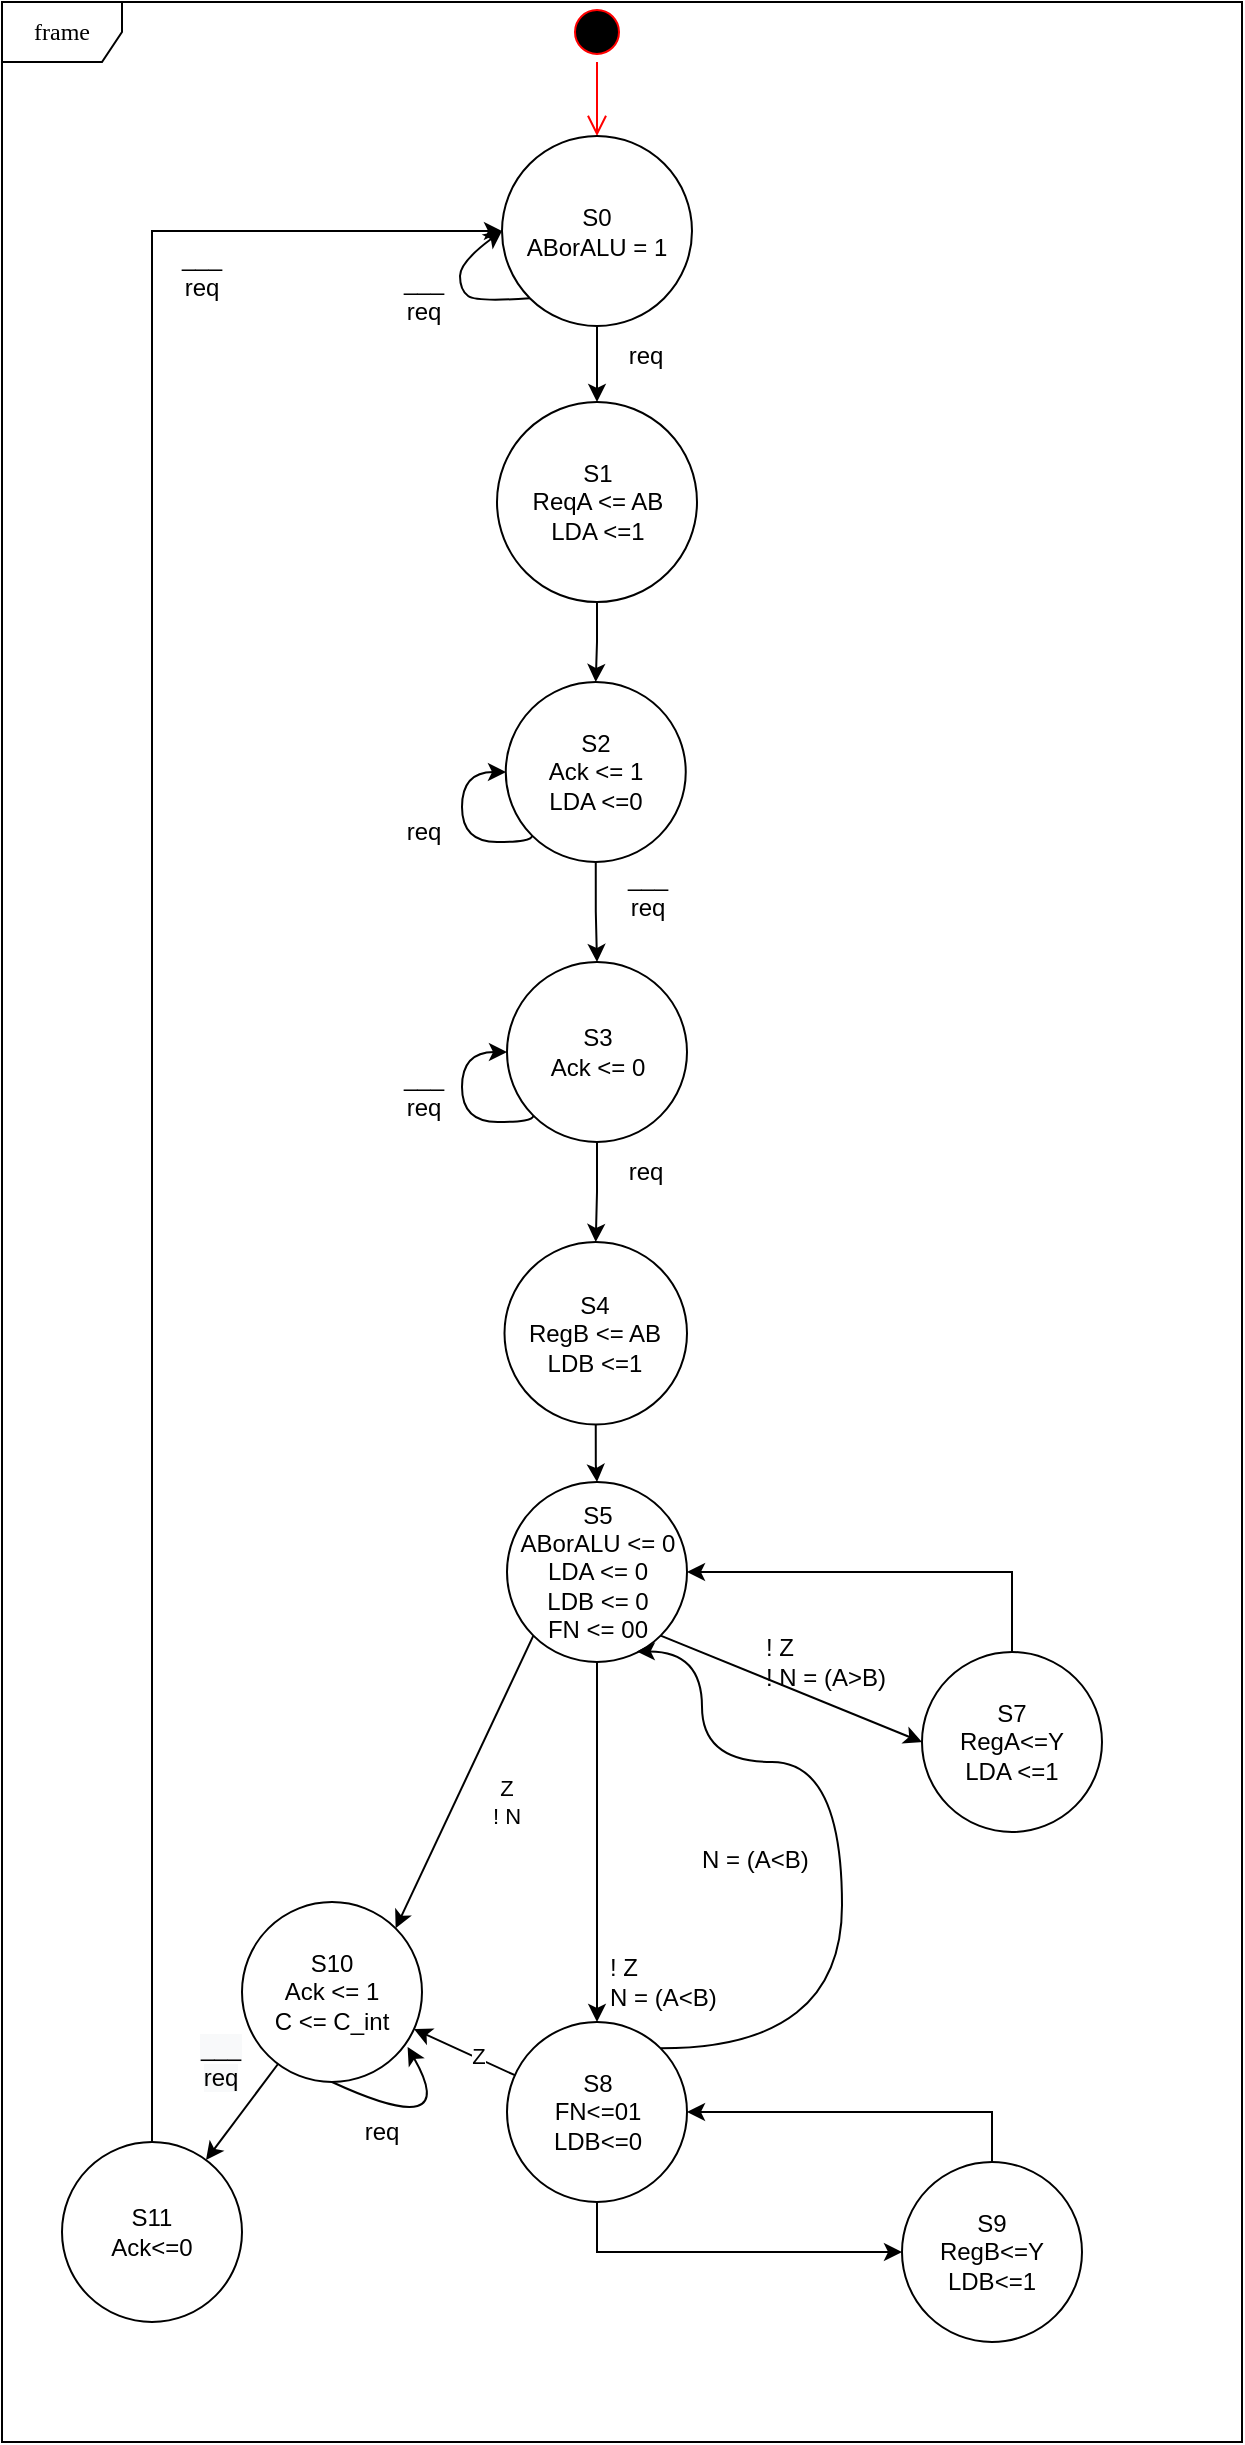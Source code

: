 <mxfile version="15.2.7" type="device" pages="2"><diagram name="Page-1" id="58cdce13-f638-feb5-8d6f-7d28b1aa9fa0"><mxGraphModel dx="484" dy="526" grid="1" gridSize="10" guides="1" tooltips="1" connect="1" arrows="1" fold="1" page="1" pageScale="1" pageWidth="1100" pageHeight="850" background="none" math="0" shadow="0"><root><mxCell id="0"/><mxCell id="1" parent="0"/><mxCell id="_lHCSpJh7Xm3vFkaSWQZ-1" value="frame" style="shape=umlFrame;whiteSpace=wrap;html=1;rounded=1;shadow=0;comic=0;labelBackgroundColor=none;strokeWidth=1;fontFamily=Verdana;fontSize=12;align=center;" vertex="1" parent="1"><mxGeometry x="140" y="10" width="620" height="1220" as="geometry"/></mxCell><mxCell id="_lHCSpJh7Xm3vFkaSWQZ-3" value="" style="ellipse;html=1;shape=startState;fillColor=#000000;strokeColor=#ff0000;" vertex="1" parent="1"><mxGeometry x="422.5" y="10" width="30" height="30" as="geometry"/></mxCell><mxCell id="_lHCSpJh7Xm3vFkaSWQZ-4" value="" style="edgeStyle=orthogonalEdgeStyle;html=1;verticalAlign=bottom;endArrow=open;endSize=8;strokeColor=#ff0000;" edge="1" parent="1" source="_lHCSpJh7Xm3vFkaSWQZ-3" target="_lHCSpJh7Xm3vFkaSWQZ-6"><mxGeometry relative="1" as="geometry"><mxPoint x="405" y="140" as="targetPoint"/></mxGeometry></mxCell><mxCell id="_lHCSpJh7Xm3vFkaSWQZ-5" value="" style="edgeStyle=orthogonalEdgeStyle;rounded=0;orthogonalLoop=1;jettySize=auto;html=1;" edge="1" parent="1" source="_lHCSpJh7Xm3vFkaSWQZ-6" target="_lHCSpJh7Xm3vFkaSWQZ-7"><mxGeometry relative="1" as="geometry"/></mxCell><mxCell id="_lHCSpJh7Xm3vFkaSWQZ-6" value="&lt;div&gt;S0&lt;/div&gt;&lt;div&gt;ABorALU = 1&lt;/div&gt;" style="ellipse;whiteSpace=wrap;html=1;aspect=fixed;" vertex="1" parent="1"><mxGeometry x="390" y="77" width="95" height="95" as="geometry"/></mxCell><mxCell id="_lHCSpJh7Xm3vFkaSWQZ-7" value="&lt;div&gt;S1&lt;/div&gt;&lt;div&gt;ReqA &amp;lt;= AB&lt;br&gt;LDA &amp;lt;=1&lt;/div&gt;" style="ellipse;whiteSpace=wrap;html=1;aspect=fixed;" vertex="1" parent="1"><mxGeometry x="387.5" y="210" width="100" height="100" as="geometry"/></mxCell><mxCell id="_lHCSpJh7Xm3vFkaSWQZ-8" value="___&lt;br&gt;req" style="text;html=1;strokeColor=none;fillColor=none;align=center;verticalAlign=middle;whiteSpace=wrap;rounded=0;" vertex="1" parent="1"><mxGeometry x="442.5" y="440" width="40" height="30" as="geometry"/></mxCell><mxCell id="_lHCSpJh7Xm3vFkaSWQZ-10" value="" style="edgeStyle=orthogonalEdgeStyle;rounded=0;orthogonalLoop=1;jettySize=auto;html=1;exitX=0.5;exitY=1;exitDx=0;exitDy=0;" edge="1" parent="1" source="_lHCSpJh7Xm3vFkaSWQZ-7" target="_lHCSpJh7Xm3vFkaSWQZ-11"><mxGeometry relative="1" as="geometry"><mxPoint x="405" y="340" as="sourcePoint"/></mxGeometry></mxCell><mxCell id="_lHCSpJh7Xm3vFkaSWQZ-11" value="&lt;div&gt;S2&lt;/div&gt;&lt;div&gt;Ack &amp;lt;= 1&lt;br&gt;LDA &amp;lt;=0&lt;/div&gt;" style="ellipse;whiteSpace=wrap;html=1;aspect=fixed;" vertex="1" parent="1"><mxGeometry x="391.88" y="350" width="90" height="90" as="geometry"/></mxCell><mxCell id="_lHCSpJh7Xm3vFkaSWQZ-13" value="req" style="text;html=1;strokeColor=none;fillColor=none;align=center;verticalAlign=middle;whiteSpace=wrap;rounded=0;" vertex="1" parent="1"><mxGeometry x="331.29" y="410" width="40" height="30" as="geometry"/></mxCell><mxCell id="_lHCSpJh7Xm3vFkaSWQZ-14" value="" style="edgeStyle=orthogonalEdgeStyle;rounded=0;orthogonalLoop=1;jettySize=auto;html=1;exitX=0.5;exitY=1;exitDx=0;exitDy=0;" edge="1" parent="1" source="_lHCSpJh7Xm3vFkaSWQZ-11" target="_lHCSpJh7Xm3vFkaSWQZ-15"><mxGeometry relative="1" as="geometry"><mxPoint x="496.25" y="425" as="sourcePoint"/></mxGeometry></mxCell><mxCell id="_lHCSpJh7Xm3vFkaSWQZ-15" value="&lt;div&gt;S3&lt;/div&gt;&lt;div&gt;Ack &amp;lt;= 0&lt;/div&gt;" style="ellipse;whiteSpace=wrap;html=1;aspect=fixed;" vertex="1" parent="1"><mxGeometry x="392.5" y="490" width="90" height="90" as="geometry"/></mxCell><mxCell id="_lHCSpJh7Xm3vFkaSWQZ-17" value="___&lt;br&gt;req" style="text;html=1;strokeColor=none;fillColor=none;align=center;verticalAlign=middle;whiteSpace=wrap;rounded=0;" vertex="1" parent="1"><mxGeometry x="220.0" y="130" width="40" height="30" as="geometry"/></mxCell><mxCell id="_lHCSpJh7Xm3vFkaSWQZ-18" value="req" style="text;html=1;strokeColor=none;fillColor=none;align=center;verticalAlign=middle;whiteSpace=wrap;rounded=0;" vertex="1" parent="1"><mxGeometry x="441.88" y="580" width="40" height="30" as="geometry"/></mxCell><mxCell id="_lHCSpJh7Xm3vFkaSWQZ-19" value="___&lt;br&gt;req" style="text;html=1;strokeColor=none;fillColor=none;align=center;verticalAlign=middle;whiteSpace=wrap;rounded=0;" vertex="1" parent="1"><mxGeometry x="331.29" y="540" width="40" height="30" as="geometry"/></mxCell><mxCell id="_lHCSpJh7Xm3vFkaSWQZ-20" value="req" style="text;html=1;strokeColor=none;fillColor=none;align=center;verticalAlign=middle;whiteSpace=wrap;rounded=0;" vertex="1" parent="1"><mxGeometry x="310.0" y="1060" width="40" height="30" as="geometry"/></mxCell><mxCell id="_lHCSpJh7Xm3vFkaSWQZ-21" value="" style="edgeStyle=orthogonalEdgeStyle;rounded=0;orthogonalLoop=1;jettySize=auto;html=1;exitX=0.5;exitY=1;exitDx=0;exitDy=0;" edge="1" parent="1" source="_lHCSpJh7Xm3vFkaSWQZ-15" target="_lHCSpJh7Xm3vFkaSWQZ-22"><mxGeometry relative="1" as="geometry"><mxPoint x="446.25" y="965" as="sourcePoint"/></mxGeometry></mxCell><mxCell id="_lHCSpJh7Xm3vFkaSWQZ-22" value="&lt;div&gt;S4&lt;/div&gt;&lt;div&gt;RegB &amp;lt;= AB&lt;br&gt;LDB &amp;lt;=1&lt;/div&gt;" style="ellipse;whiteSpace=wrap;html=1;aspect=fixed;" vertex="1" parent="1"><mxGeometry x="391.25" y="630" width="91.25" height="91.25" as="geometry"/></mxCell><mxCell id="_lHCSpJh7Xm3vFkaSWQZ-24" value="" style="edgeStyle=orthogonalEdgeStyle;rounded=0;orthogonalLoop=1;jettySize=auto;html=1;exitX=0.5;exitY=1;exitDx=0;exitDy=0;" edge="1" parent="1" source="_lHCSpJh7Xm3vFkaSWQZ-22" target="_lHCSpJh7Xm3vFkaSWQZ-26"><mxGeometry relative="1" as="geometry"><mxPoint x="446.25" y="1085" as="sourcePoint"/></mxGeometry></mxCell><mxCell id="_lHCSpJh7Xm3vFkaSWQZ-26" value="&lt;div&gt;S5&lt;/div&gt;&lt;div&gt;ABorALU &amp;lt;= 0&lt;br&gt;&lt;/div&gt;&lt;div&gt;LDA &amp;lt;= 0&lt;br&gt;&lt;/div&gt;&lt;div&gt;LDB &amp;lt;= 0&lt;/div&gt;&lt;div&gt;FN &amp;lt;= 00&lt;br&gt;&lt;/div&gt;" style="ellipse;whiteSpace=wrap;html=1;aspect=fixed;" vertex="1" parent="1"><mxGeometry x="392.5" y="750" width="90" height="90" as="geometry"/></mxCell><mxCell id="_lHCSpJh7Xm3vFkaSWQZ-28" value="" style="edgeStyle=orthogonalEdgeStyle;curved=1;rounded=0;orthogonalLoop=1;jettySize=auto;html=1;exitX=0.5;exitY=1;exitDx=0;exitDy=0;" edge="1" parent="1" source="_lHCSpJh7Xm3vFkaSWQZ-26" target="_lHCSpJh7Xm3vFkaSWQZ-44"><mxGeometry relative="1" as="geometry"><mxPoint x="436.88" y="970" as="sourcePoint"/></mxGeometry></mxCell><mxCell id="_lHCSpJh7Xm3vFkaSWQZ-29" style="rounded=0;orthogonalLoop=1;jettySize=auto;html=1;exitX=0;exitY=1;exitDx=0;exitDy=0;entryX=1;entryY=0;entryDx=0;entryDy=0;" edge="1" parent="1" source="_lHCSpJh7Xm3vFkaSWQZ-26" target="_lHCSpJh7Xm3vFkaSWQZ-52"><mxGeometry relative="1" as="geometry"><mxPoint x="405.06" y="956.82" as="sourcePoint"/></mxGeometry></mxCell><mxCell id="_lHCSpJh7Xm3vFkaSWQZ-30" value="&lt;div&gt;Z&lt;/div&gt;&lt;div&gt;! N&lt;/div&gt;" style="edgeLabel;html=1;align=center;verticalAlign=middle;resizable=0;points=[];" vertex="1" connectable="0" parent="_lHCSpJh7Xm3vFkaSWQZ-29"><mxGeometry x="-0.077" relative="1" as="geometry"><mxPoint x="18" y="16" as="offset"/></mxGeometry></mxCell><mxCell id="_lHCSpJh7Xm3vFkaSWQZ-34" value="" style="endArrow=classic;html=1;entryX=0;entryY=0.5;entryDx=0;entryDy=0;exitX=0;exitY=1;exitDx=0;exitDy=0;curved=1;" edge="1" parent="1" source="_lHCSpJh7Xm3vFkaSWQZ-6" target="_lHCSpJh7Xm3vFkaSWQZ-6"><mxGeometry width="50" height="50" relative="1" as="geometry"><mxPoint x="389.998" y="154.142" as="sourcePoint"/><mxPoint x="384.14" y="140" as="targetPoint"/><Array as="points"><mxPoint x="377.14" y="160"/><mxPoint x="369" y="154"/><mxPoint x="369" y="140"/></Array></mxGeometry></mxCell><mxCell id="F0k72ENJoizKzQStDgTx-1" style="edgeStyle=orthogonalEdgeStyle;rounded=0;orthogonalLoop=1;jettySize=auto;html=1;exitX=0.5;exitY=0;exitDx=0;exitDy=0;entryX=1;entryY=0.5;entryDx=0;entryDy=0;" edge="1" parent="1" source="_lHCSpJh7Xm3vFkaSWQZ-38" target="_lHCSpJh7Xm3vFkaSWQZ-26"><mxGeometry relative="1" as="geometry"/></mxCell><mxCell id="_lHCSpJh7Xm3vFkaSWQZ-38" value="&lt;div&gt;S7&lt;/div&gt;RegA&amp;lt;=Y&lt;br&gt;LDA &amp;lt;=1" style="ellipse;whiteSpace=wrap;html=1;aspect=fixed;" vertex="1" parent="1"><mxGeometry x="600" y="835" width="90" height="90" as="geometry"/></mxCell><mxCell id="_lHCSpJh7Xm3vFkaSWQZ-39" value="" style="orthogonalLoop=1;jettySize=auto;html=1;exitX=1;exitY=1;exitDx=0;exitDy=0;entryX=0;entryY=0.5;entryDx=0;entryDy=0;rounded=0;" edge="1" parent="1" source="_lHCSpJh7Xm3vFkaSWQZ-26" target="_lHCSpJh7Xm3vFkaSWQZ-38"><mxGeometry relative="1" as="geometry"><mxPoint x="481.88" y="925" as="sourcePoint"/><mxPoint x="441.25" y="1035" as="targetPoint"/></mxGeometry></mxCell><mxCell id="_lHCSpJh7Xm3vFkaSWQZ-41" value="" style="edgeStyle=orthogonalEdgeStyle;rounded=0;orthogonalLoop=1;jettySize=auto;html=1;exitX=1;exitY=0.5;exitDx=0;exitDy=0;endArrow=none;endFill=0;startArrow=classic;startFill=1;" edge="1" parent="1" source="_lHCSpJh7Xm3vFkaSWQZ-44" target="_lHCSpJh7Xm3vFkaSWQZ-47"><mxGeometry relative="1" as="geometry"><Array as="points"><mxPoint x="635" y="1065"/></Array></mxGeometry></mxCell><mxCell id="_lHCSpJh7Xm3vFkaSWQZ-42" value="" style="edgeStyle=none;rounded=0;orthogonalLoop=1;jettySize=auto;html=1;" edge="1" parent="1" source="_lHCSpJh7Xm3vFkaSWQZ-44" target="_lHCSpJh7Xm3vFkaSWQZ-52"><mxGeometry relative="1" as="geometry"/></mxCell><mxCell id="_lHCSpJh7Xm3vFkaSWQZ-43" value="Z" style="edgeLabel;html=1;align=center;verticalAlign=middle;resizable=0;points=[];" vertex="1" connectable="0" parent="_lHCSpJh7Xm3vFkaSWQZ-42"><mxGeometry x="-0.227" y="-1" relative="1" as="geometry"><mxPoint as="offset"/></mxGeometry></mxCell><mxCell id="_lHCSpJh7Xm3vFkaSWQZ-72" style="edgeStyle=orthogonalEdgeStyle;curved=1;rounded=0;orthogonalLoop=1;jettySize=auto;html=1;exitX=1;exitY=0;exitDx=0;exitDy=0;entryX=0.721;entryY=0.941;entryDx=0;entryDy=0;entryPerimeter=0;" edge="1" parent="1" source="_lHCSpJh7Xm3vFkaSWQZ-44" target="_lHCSpJh7Xm3vFkaSWQZ-26"><mxGeometry relative="1" as="geometry"><mxPoint x="468.7" y="956.82" as="targetPoint"/><Array as="points"><mxPoint x="560" y="1033"/><mxPoint x="560" y="890"/><mxPoint x="490" y="890"/><mxPoint x="490" y="835"/></Array></mxGeometry></mxCell><mxCell id="_lHCSpJh7Xm3vFkaSWQZ-44" value="&lt;div&gt;S8&lt;/div&gt;&lt;div&gt;FN&amp;lt;=01&lt;br&gt;LDB&amp;lt;=0&lt;/div&gt;" style="ellipse;whiteSpace=wrap;html=1;aspect=fixed;" vertex="1" parent="1"><mxGeometry x="392.5" y="1020" width="90" height="90" as="geometry"/></mxCell><mxCell id="_lHCSpJh7Xm3vFkaSWQZ-46" style="edgeStyle=orthogonalEdgeStyle;rounded=0;orthogonalLoop=1;jettySize=auto;html=1;exitX=0;exitY=0.5;exitDx=0;exitDy=0;entryX=0.5;entryY=1;entryDx=0;entryDy=0;startArrow=classic;startFill=1;endArrow=none;endFill=0;" edge="1" parent="1" source="_lHCSpJh7Xm3vFkaSWQZ-47" target="_lHCSpJh7Xm3vFkaSWQZ-44"><mxGeometry relative="1" as="geometry"/></mxCell><mxCell id="_lHCSpJh7Xm3vFkaSWQZ-47" value="&lt;div&gt;S9&lt;/div&gt;&lt;div&gt;RegB&amp;lt;=Y&lt;br&gt;LDB&amp;lt;=1&lt;/div&gt;" style="ellipse;whiteSpace=wrap;html=1;aspect=fixed;" vertex="1" parent="1"><mxGeometry x="590" y="1090" width="90" height="90" as="geometry"/></mxCell><mxCell id="_lHCSpJh7Xm3vFkaSWQZ-49" value="! Z&lt;br&gt;&lt;div&gt;N = (A&amp;lt;B)&lt;/div&gt;" style="text;html=1;strokeColor=none;fillColor=none;align=left;verticalAlign=middle;whiteSpace=wrap;rounded=0;" vertex="1" parent="1"><mxGeometry x="441.88" y="980" width="58.12" height="40" as="geometry"/></mxCell><mxCell id="_lHCSpJh7Xm3vFkaSWQZ-50" value="" style="edgeStyle=none;rounded=0;orthogonalLoop=1;jettySize=auto;html=1;" edge="1" parent="1" source="_lHCSpJh7Xm3vFkaSWQZ-52" target="_lHCSpJh7Xm3vFkaSWQZ-54"><mxGeometry relative="1" as="geometry"/></mxCell><mxCell id="_lHCSpJh7Xm3vFkaSWQZ-51" value="&lt;span style=&quot;font-size: 12px ; background-color: rgb(248 , 249 , 250)&quot;&gt;___&lt;/span&gt;&lt;br style=&quot;font-size: 12px ; background-color: rgb(248 , 249 , 250)&quot;&gt;&lt;span style=&quot;font-size: 12px ; background-color: rgb(248 , 249 , 250)&quot;&gt;req&lt;/span&gt;" style="edgeLabel;html=1;align=center;verticalAlign=middle;resizable=0;points=[];" vertex="1" connectable="0" parent="_lHCSpJh7Xm3vFkaSWQZ-50"><mxGeometry x="-0.166" y="-1" relative="1" as="geometry"><mxPoint x="-13" y="-21" as="offset"/></mxGeometry></mxCell><mxCell id="_lHCSpJh7Xm3vFkaSWQZ-52" value="&lt;div&gt;S10&lt;/div&gt;&lt;div&gt;Ack &amp;lt;= 1&lt;/div&gt;&lt;div&gt;C &amp;lt;= C_int&lt;br&gt;&lt;/div&gt;" style="ellipse;whiteSpace=wrap;html=1;aspect=fixed;" vertex="1" parent="1"><mxGeometry x="260" y="960" width="90" height="90" as="geometry"/></mxCell><mxCell id="_lHCSpJh7Xm3vFkaSWQZ-65" style="edgeStyle=orthogonalEdgeStyle;rounded=0;orthogonalLoop=1;jettySize=auto;html=1;exitX=0.5;exitY=0;exitDx=0;exitDy=0;entryX=0;entryY=0.5;entryDx=0;entryDy=0;" edge="1" parent="1" source="_lHCSpJh7Xm3vFkaSWQZ-54" target="_lHCSpJh7Xm3vFkaSWQZ-6"><mxGeometry relative="1" as="geometry"/></mxCell><mxCell id="_lHCSpJh7Xm3vFkaSWQZ-54" value="&lt;div&gt;S11&lt;/div&gt;&lt;div&gt;Ack&amp;lt;=0&lt;/div&gt;" style="ellipse;whiteSpace=wrap;html=1;aspect=fixed;" vertex="1" parent="1"><mxGeometry x="170" y="1080" width="90" height="90" as="geometry"/></mxCell><mxCell id="_lHCSpJh7Xm3vFkaSWQZ-56" value="" style="endArrow=classic;html=1;entryX=0.92;entryY=0.805;entryDx=0;entryDy=0;exitX=0.5;exitY=1;exitDx=0;exitDy=0;curved=1;entryPerimeter=0;" edge="1" parent="1" source="_lHCSpJh7Xm3vFkaSWQZ-52" target="_lHCSpJh7Xm3vFkaSWQZ-52"><mxGeometry width="50" height="50" relative="1" as="geometry"><mxPoint x="351.288" y="1144.142" as="sourcePoint"/><mxPoint x="345.43" y="1130" as="targetPoint"/><Array as="points"><mxPoint x="370" y="1080"/></Array></mxGeometry></mxCell><mxCell id="_lHCSpJh7Xm3vFkaSWQZ-57" value="___&lt;br&gt;req" style="text;html=1;strokeColor=none;fillColor=none;align=center;verticalAlign=middle;whiteSpace=wrap;rounded=0;" vertex="1" parent="1"><mxGeometry x="331.29" y="142" width="40" height="30" as="geometry"/></mxCell><mxCell id="_lHCSpJh7Xm3vFkaSWQZ-63" style="rounded=0;orthogonalLoop=1;jettySize=auto;html=1;exitX=0;exitY=1;exitDx=0;exitDy=0;edgeStyle=orthogonalEdgeStyle;curved=1;" edge="1" parent="1" source="_lHCSpJh7Xm3vFkaSWQZ-11"><mxGeometry relative="1" as="geometry"><mxPoint x="392" y="395" as="targetPoint"/><Array as="points"><mxPoint x="405" y="430"/><mxPoint x="370" y="430"/><mxPoint x="370" y="395"/></Array></mxGeometry></mxCell><mxCell id="_lHCSpJh7Xm3vFkaSWQZ-68" style="edgeStyle=orthogonalEdgeStyle;curved=1;rounded=0;orthogonalLoop=1;jettySize=auto;html=1;exitX=0;exitY=1;exitDx=0;exitDy=0;entryX=0;entryY=0.5;entryDx=0;entryDy=0;" edge="1" parent="1" source="_lHCSpJh7Xm3vFkaSWQZ-15" target="_lHCSpJh7Xm3vFkaSWQZ-15"><mxGeometry relative="1" as="geometry"><Array as="points"><mxPoint x="406" y="570"/><mxPoint x="370" y="570"/><mxPoint x="370" y="535"/></Array></mxGeometry></mxCell><mxCell id="_lHCSpJh7Xm3vFkaSWQZ-69" value="req" style="text;html=1;strokeColor=none;fillColor=none;align=center;verticalAlign=middle;whiteSpace=wrap;rounded=0;" vertex="1" parent="1"><mxGeometry x="441.88" y="172" width="40" height="30" as="geometry"/></mxCell><mxCell id="_lHCSpJh7Xm3vFkaSWQZ-70" value="&lt;div&gt;! Z&lt;/div&gt;&lt;div&gt;! N = (A&amp;gt;B)&lt;/div&gt;" style="text;html=1;strokeColor=none;fillColor=none;align=left;verticalAlign=middle;whiteSpace=wrap;rounded=0;" vertex="1" parent="1"><mxGeometry x="520" y="820" width="80" height="40" as="geometry"/></mxCell><mxCell id="_lHCSpJh7Xm3vFkaSWQZ-73" value="&lt;div&gt;N = (A&amp;lt;B)&lt;/div&gt;" style="text;whiteSpace=wrap;html=1;" vertex="1" parent="1"><mxGeometry x="487.5" y="925" width="80" height="30" as="geometry"/></mxCell></root></mxGraphModel></diagram><diagram id="tk91GeIw_dK2L8NDKTT1" name="Page-2"><mxGraphModel dx="3122" dy="762" grid="1" gridSize="10" guides="1" tooltips="1" connect="1" arrows="1" fold="1" page="1" pageScale="1" pageWidth="850" pageHeight="1100" math="0" shadow="0"><root><mxCell id="zLxnBHCTrOhFXVb5gZAd-0"/><mxCell id="zLxnBHCTrOhFXVb5gZAd-1" parent="zLxnBHCTrOhFXVb5gZAd-0"/><mxCell id="zLxnBHCTrOhFXVb5gZAd-2" value="Container" style="swimlane;whiteSpace=wrap;html=1;rounded=1;shadow=0;comic=0;labelBackgroundColor=none;strokeWidth=1;fontFamily=Verdana;fontSize=12;align=center;" vertex="1" parent="zLxnBHCTrOhFXVb5gZAd-1"><mxGeometry x="-1050" y="890" width="930" height="200" as="geometry"/></mxCell><mxCell id="zLxnBHCTrOhFXVb5gZAd-3" value="frame" style="shape=umlFrame;whiteSpace=wrap;html=1;rounded=1;shadow=0;comic=0;labelBackgroundColor=none;strokeWidth=1;fontFamily=Verdana;fontSize=12;align=center;" vertex="1" parent="zLxnBHCTrOhFXVb5gZAd-1"><mxGeometry x="-820" y="40" width="540" height="740" as="geometry"/></mxCell><mxCell id="zLxnBHCTrOhFXVb5gZAd-4" value="AB = ALU = 1" style="text;html=1;strokeColor=none;fillColor=none;align=left;verticalAlign=middle;whiteSpace=wrap;rounded=0;" vertex="1" parent="zLxnBHCTrOhFXVb5gZAd-1"><mxGeometry x="-539.96" y="130" width="90" height="20" as="geometry"/></mxCell><mxCell id="zLxnBHCTrOhFXVb5gZAd-5" value="" style="ellipse;html=1;shape=startState;fillColor=#000000;strokeColor=#ff0000;" vertex="1" parent="zLxnBHCTrOhFXVb5gZAd-1"><mxGeometry x="-575" y="50" width="30" height="30" as="geometry"/></mxCell><mxCell id="zLxnBHCTrOhFXVb5gZAd-6" value="" style="edgeStyle=orthogonalEdgeStyle;html=1;verticalAlign=bottom;endArrow=open;endSize=8;strokeColor=#ff0000;" edge="1" parent="zLxnBHCTrOhFXVb5gZAd-1" source="zLxnBHCTrOhFXVb5gZAd-5" target="zLxnBHCTrOhFXVb5gZAd-8"><mxGeometry relative="1" as="geometry"><mxPoint x="-565" y="140" as="targetPoint"/></mxGeometry></mxCell><mxCell id="zLxnBHCTrOhFXVb5gZAd-7" value="" style="edgeStyle=orthogonalEdgeStyle;rounded=0;orthogonalLoop=1;jettySize=auto;html=1;" edge="1" parent="zLxnBHCTrOhFXVb5gZAd-1" source="zLxnBHCTrOhFXVb5gZAd-8" target="zLxnBHCTrOhFXVb5gZAd-9"><mxGeometry relative="1" as="geometry"/></mxCell><mxCell id="zLxnBHCTrOhFXVb5gZAd-8" value="S0" style="ellipse;whiteSpace=wrap;html=1;aspect=fixed;" vertex="1" parent="zLxnBHCTrOhFXVb5gZAd-1"><mxGeometry x="-580" y="120" width="40" height="40" as="geometry"/></mxCell><mxCell id="zLxnBHCTrOhFXVb5gZAd-9" value="S1" style="ellipse;whiteSpace=wrap;html=1;aspect=fixed;" vertex="1" parent="zLxnBHCTrOhFXVb5gZAd-1"><mxGeometry x="-580" y="190" width="40" height="40" as="geometry"/></mxCell><mxCell id="zLxnBHCTrOhFXVb5gZAd-10" value="___&lt;br&gt;req" style="text;html=1;strokeColor=none;fillColor=none;align=center;verticalAlign=middle;whiteSpace=wrap;rounded=0;" vertex="1" parent="zLxnBHCTrOhFXVb5gZAd-1"><mxGeometry x="-560" y="290" width="40" height="30" as="geometry"/></mxCell><mxCell id="zLxnBHCTrOhFXVb5gZAd-11" value="ReqA &amp;lt; AB&lt;br&gt;LDA &amp;lt;=1" style="text;html=1;strokeColor=none;fillColor=none;align=left;verticalAlign=middle;whiteSpace=wrap;rounded=0;" vertex="1" parent="zLxnBHCTrOhFXVb5gZAd-1"><mxGeometry x="-539.96" y="190" width="90" height="40" as="geometry"/></mxCell><mxCell id="zLxnBHCTrOhFXVb5gZAd-12" value="" style="edgeStyle=orthogonalEdgeStyle;rounded=0;orthogonalLoop=1;jettySize=auto;html=1;exitX=0.5;exitY=1;exitDx=0;exitDy=0;" edge="1" parent="zLxnBHCTrOhFXVb5gZAd-1" source="zLxnBHCTrOhFXVb5gZAd-9" target="zLxnBHCTrOhFXVb5gZAd-13"><mxGeometry relative="1" as="geometry"><mxPoint x="-565" y="340" as="sourcePoint"/></mxGeometry></mxCell><mxCell id="zLxnBHCTrOhFXVb5gZAd-13" value="S2" style="ellipse;whiteSpace=wrap;html=1;aspect=fixed;" vertex="1" parent="zLxnBHCTrOhFXVb5gZAd-1"><mxGeometry x="-580" y="260" width="40" height="40" as="geometry"/></mxCell><mxCell id="zLxnBHCTrOhFXVb5gZAd-14" value="Ack &amp;lt; 1&lt;br&gt;LDA &amp;lt;=0" style="text;html=1;strokeColor=none;fillColor=none;align=left;verticalAlign=middle;whiteSpace=wrap;rounded=0;" vertex="1" parent="zLxnBHCTrOhFXVb5gZAd-1"><mxGeometry x="-539.96" y="260" width="90" height="40" as="geometry"/></mxCell><mxCell id="zLxnBHCTrOhFXVb5gZAd-15" value="req" style="text;html=1;strokeColor=none;fillColor=none;align=center;verticalAlign=middle;whiteSpace=wrap;rounded=0;" vertex="1" parent="zLxnBHCTrOhFXVb5gZAd-1"><mxGeometry x="-639.96" y="270" width="40" height="30" as="geometry"/></mxCell><mxCell id="zLxnBHCTrOhFXVb5gZAd-16" value="" style="edgeStyle=orthogonalEdgeStyle;rounded=0;orthogonalLoop=1;jettySize=auto;html=1;exitX=0.5;exitY=1;exitDx=0;exitDy=0;" edge="1" parent="zLxnBHCTrOhFXVb5gZAd-1" source="zLxnBHCTrOhFXVb5gZAd-13" target="zLxnBHCTrOhFXVb5gZAd-17"><mxGeometry relative="1" as="geometry"><mxPoint x="-565" y="460" as="sourcePoint"/></mxGeometry></mxCell><mxCell id="zLxnBHCTrOhFXVb5gZAd-17" value="S3" style="ellipse;whiteSpace=wrap;html=1;aspect=fixed;" vertex="1" parent="zLxnBHCTrOhFXVb5gZAd-1"><mxGeometry x="-580" y="330" width="40" height="40" as="geometry"/></mxCell><mxCell id="zLxnBHCTrOhFXVb5gZAd-18" value="Ack &amp;lt;= 0&lt;br&gt;" style="text;html=1;strokeColor=none;fillColor=none;align=left;verticalAlign=middle;whiteSpace=wrap;rounded=0;" vertex="1" parent="zLxnBHCTrOhFXVb5gZAd-1"><mxGeometry x="-539.96" y="330" width="90" height="40" as="geometry"/></mxCell><mxCell id="zLxnBHCTrOhFXVb5gZAd-19" value="___&lt;br&gt;req" style="text;html=1;strokeColor=none;fillColor=none;align=center;verticalAlign=middle;whiteSpace=wrap;rounded=0;" vertex="1" parent="zLxnBHCTrOhFXVb5gZAd-1"><mxGeometry x="-679.96" y="190" width="40" height="30" as="geometry"/></mxCell><mxCell id="zLxnBHCTrOhFXVb5gZAd-20" value="req" style="text;html=1;strokeColor=none;fillColor=none;align=center;verticalAlign=middle;whiteSpace=wrap;rounded=0;" vertex="1" parent="zLxnBHCTrOhFXVb5gZAd-1"><mxGeometry x="-560" y="365" width="40" height="30" as="geometry"/></mxCell><mxCell id="zLxnBHCTrOhFXVb5gZAd-21" value="___&lt;br&gt;req" style="text;html=1;strokeColor=none;fillColor=none;align=center;verticalAlign=middle;whiteSpace=wrap;rounded=0;" vertex="1" parent="zLxnBHCTrOhFXVb5gZAd-1"><mxGeometry x="-639.96" y="340" width="40" height="30" as="geometry"/></mxCell><mxCell id="zLxnBHCTrOhFXVb5gZAd-22" value="req" style="text;html=1;strokeColor=none;fillColor=none;align=center;verticalAlign=middle;whiteSpace=wrap;rounded=0;" vertex="1" parent="zLxnBHCTrOhFXVb5gZAd-1"><mxGeometry x="-679.96" y="635" width="40" height="30" as="geometry"/></mxCell><mxCell id="zLxnBHCTrOhFXVb5gZAd-23" value="" style="edgeStyle=orthogonalEdgeStyle;rounded=0;orthogonalLoop=1;jettySize=auto;html=1;exitX=0.5;exitY=1;exitDx=0;exitDy=0;" edge="1" parent="zLxnBHCTrOhFXVb5gZAd-1" source="zLxnBHCTrOhFXVb5gZAd-17" target="zLxnBHCTrOhFXVb5gZAd-24"><mxGeometry relative="1" as="geometry"><mxPoint x="-565" y="580" as="sourcePoint"/></mxGeometry></mxCell><mxCell id="zLxnBHCTrOhFXVb5gZAd-24" value="S4" style="ellipse;whiteSpace=wrap;html=1;aspect=fixed;" vertex="1" parent="zLxnBHCTrOhFXVb5gZAd-1"><mxGeometry x="-580" y="400" width="40" height="40" as="geometry"/></mxCell><mxCell id="zLxnBHCTrOhFXVb5gZAd-25" value="RegB &amp;lt;= AB&lt;br&gt;LDB &amp;lt;=1" style="text;html=1;strokeColor=none;fillColor=none;align=left;verticalAlign=middle;whiteSpace=wrap;rounded=0;" vertex="1" parent="zLxnBHCTrOhFXVb5gZAd-1"><mxGeometry x="-539.96" y="400" width="90" height="40" as="geometry"/></mxCell><mxCell id="zLxnBHCTrOhFXVb5gZAd-26" value="" style="edgeStyle=orthogonalEdgeStyle;rounded=0;orthogonalLoop=1;jettySize=auto;html=1;exitX=0.5;exitY=1;exitDx=0;exitDy=0;" edge="1" parent="zLxnBHCTrOhFXVb5gZAd-1" source="zLxnBHCTrOhFXVb5gZAd-24" target="zLxnBHCTrOhFXVb5gZAd-28"><mxGeometry relative="1" as="geometry"><mxPoint x="-565" y="700" as="sourcePoint"/></mxGeometry></mxCell><mxCell id="zLxnBHCTrOhFXVb5gZAd-27" value="" style="edgeStyle=orthogonalEdgeStyle;curved=1;orthogonalLoop=1;jettySize=auto;html=1;" edge="1" parent="zLxnBHCTrOhFXVb5gZAd-1" source="zLxnBHCTrOhFXVb5gZAd-28" target="zLxnBHCTrOhFXVb5gZAd-33"><mxGeometry relative="1" as="geometry"/></mxCell><mxCell id="zLxnBHCTrOhFXVb5gZAd-28" value="S5" style="ellipse;whiteSpace=wrap;html=1;aspect=fixed;" vertex="1" parent="zLxnBHCTrOhFXVb5gZAd-1"><mxGeometry x="-580" y="470" width="40.04" height="40.04" as="geometry"/></mxCell><mxCell id="zLxnBHCTrOhFXVb5gZAd-29" value="AB or ALU &amp;lt;= 0&lt;br&gt;LDA &amp;lt;= 0" style="text;html=1;strokeColor=none;fillColor=none;align=left;verticalAlign=middle;whiteSpace=wrap;rounded=0;" vertex="1" parent="zLxnBHCTrOhFXVb5gZAd-1"><mxGeometry x="-540" y="470" width="90" height="40" as="geometry"/></mxCell><mxCell id="zLxnBHCTrOhFXVb5gZAd-30" value="" style="edgeStyle=orthogonalEdgeStyle;curved=1;rounded=0;orthogonalLoop=1;jettySize=auto;html=1;" edge="1" parent="zLxnBHCTrOhFXVb5gZAd-1" source="zLxnBHCTrOhFXVb5gZAd-33" target="zLxnBHCTrOhFXVb5gZAd-46"><mxGeometry relative="1" as="geometry"/></mxCell><mxCell id="zLxnBHCTrOhFXVb5gZAd-31" style="rounded=0;orthogonalLoop=1;jettySize=auto;html=1;exitX=0;exitY=1;exitDx=0;exitDy=0;entryX=1;entryY=0.25;entryDx=0;entryDy=0;entryPerimeter=0;" edge="1" parent="zLxnBHCTrOhFXVb5gZAd-1" source="zLxnBHCTrOhFXVb5gZAd-33" target="zLxnBHCTrOhFXVb5gZAd-54"><mxGeometry relative="1" as="geometry"/></mxCell><mxCell id="zLxnBHCTrOhFXVb5gZAd-32" value="Z" style="edgeLabel;html=1;align=center;verticalAlign=middle;resizable=0;points=[];" vertex="1" connectable="0" parent="zLxnBHCTrOhFXVb5gZAd-31"><mxGeometry x="-0.077" relative="1" as="geometry"><mxPoint as="offset"/></mxGeometry></mxCell><mxCell id="zLxnBHCTrOhFXVb5gZAd-33" value="S6" style="ellipse;whiteSpace=wrap;html=1;aspect=fixed;" vertex="1" parent="zLxnBHCTrOhFXVb5gZAd-1"><mxGeometry x="-580" y="540" width="40" height="40" as="geometry"/></mxCell><mxCell id="zLxnBHCTrOhFXVb5gZAd-34" value="FN&amp;lt;=00" style="text;html=1;strokeColor=none;fillColor=none;align=left;verticalAlign=middle;whiteSpace=wrap;rounded=0;" vertex="1" parent="zLxnBHCTrOhFXVb5gZAd-1"><mxGeometry x="-540" y="540" width="90" height="40" as="geometry"/></mxCell><mxCell id="zLxnBHCTrOhFXVb5gZAd-35" value="" style="endArrow=classic;html=1;entryX=0;entryY=0.5;entryDx=0;entryDy=0;exitX=0;exitY=1;exitDx=0;exitDy=0;curved=1;" edge="1" parent="zLxnBHCTrOhFXVb5gZAd-1" source="zLxnBHCTrOhFXVb5gZAd-13" target="zLxnBHCTrOhFXVb5gZAd-13"><mxGeometry width="50" height="50" relative="1" as="geometry"><mxPoint x="-579.964" y="295.364" as="sourcePoint"/><mxPoint x="-591.96" y="280" as="targetPoint"/><Array as="points"><mxPoint x="-591.96" y="300"/><mxPoint x="-601.96" y="294"/><mxPoint x="-599.96" y="280"/></Array></mxGeometry></mxCell><mxCell id="zLxnBHCTrOhFXVb5gZAd-36" value="" style="endArrow=classic;html=1;entryX=0;entryY=0.5;entryDx=0;entryDy=0;exitX=0;exitY=1;exitDx=0;exitDy=0;curved=1;" edge="1" parent="zLxnBHCTrOhFXVb5gZAd-1" source="zLxnBHCTrOhFXVb5gZAd-8" target="zLxnBHCTrOhFXVb5gZAd-8"><mxGeometry width="50" height="50" relative="1" as="geometry"><mxPoint x="-580.002" y="154.142" as="sourcePoint"/><mxPoint x="-585.86" y="140" as="targetPoint"/><Array as="points"><mxPoint x="-592.86" y="160"/><mxPoint x="-601" y="154"/><mxPoint x="-601" y="140"/></Array></mxGeometry></mxCell><mxCell id="zLxnBHCTrOhFXVb5gZAd-37" value="" style="endArrow=classic;html=1;entryX=0;entryY=0.5;entryDx=0;entryDy=0;exitX=0;exitY=1;exitDx=0;exitDy=0;curved=1;" edge="1" parent="zLxnBHCTrOhFXVb5gZAd-1"><mxGeometry width="50" height="50" relative="1" as="geometry"><mxPoint x="-575.002" y="364.142" as="sourcePoint"/><mxPoint x="-580.86" y="350" as="targetPoint"/><Array as="points"><mxPoint x="-592.82" y="370"/><mxPoint x="-602.82" y="364"/><mxPoint x="-600.82" y="350"/></Array></mxGeometry></mxCell><mxCell id="zLxnBHCTrOhFXVb5gZAd-38" style="edgeStyle=orthogonalEdgeStyle;curved=1;rounded=0;orthogonalLoop=1;jettySize=auto;html=1;exitX=0.5;exitY=0;exitDx=0;exitDy=0;entryX=0.874;entryY=0.815;entryDx=0;entryDy=0;entryPerimeter=0;" edge="1" parent="zLxnBHCTrOhFXVb5gZAd-1" source="zLxnBHCTrOhFXVb5gZAd-40" target="zLxnBHCTrOhFXVb5gZAd-28"><mxGeometry relative="1" as="geometry"><Array as="points"><mxPoint x="-412" y="503"/></Array></mxGeometry></mxCell><mxCell id="zLxnBHCTrOhFXVb5gZAd-39" value="(A-B)" style="edgeLabel;html=1;align=center;verticalAlign=middle;resizable=0;points=[];" vertex="1" connectable="0" parent="zLxnBHCTrOhFXVb5gZAd-38"><mxGeometry x="0.003" y="12" relative="1" as="geometry"><mxPoint as="offset"/></mxGeometry></mxCell><mxCell id="zLxnBHCTrOhFXVb5gZAd-40" value="S7" style="ellipse;whiteSpace=wrap;html=1;aspect=fixed;" vertex="1" parent="zLxnBHCTrOhFXVb5gZAd-1"><mxGeometry x="-432.5" y="595" width="40" height="40" as="geometry"/></mxCell><mxCell id="zLxnBHCTrOhFXVb5gZAd-41" value="" style="orthogonalLoop=1;jettySize=auto;html=1;exitX=0.898;exitY=0.822;exitDx=0;exitDy=0;exitPerimeter=0;entryX=0;entryY=0;entryDx=0;entryDy=0;rounded=0;" edge="1" parent="zLxnBHCTrOhFXVb5gZAd-1" source="zLxnBHCTrOhFXVb5gZAd-33" target="zLxnBHCTrOhFXVb5gZAd-40"><mxGeometry relative="1" as="geometry"><mxPoint x="-549.98" y="520.04" as="sourcePoint"/><mxPoint x="-550" y="550" as="targetPoint"/></mxGeometry></mxCell><mxCell id="zLxnBHCTrOhFXVb5gZAd-42" value="RegA&amp;lt;=Y&lt;br&gt;LDA &amp;lt;=1" style="text;html=1;strokeColor=none;fillColor=none;align=left;verticalAlign=middle;whiteSpace=wrap;rounded=0;" vertex="1" parent="zLxnBHCTrOhFXVb5gZAd-1"><mxGeometry x="-392.5" y="595" width="90" height="40" as="geometry"/></mxCell><mxCell id="zLxnBHCTrOhFXVb5gZAd-43" value="" style="edgeStyle=orthogonalEdgeStyle;curved=1;rounded=0;orthogonalLoop=1;jettySize=auto;html=1;exitX=1;exitY=1;exitDx=0;exitDy=0;endArrow=none;endFill=0;startArrow=classic;startFill=1;" edge="1" parent="zLxnBHCTrOhFXVb5gZAd-1" source="zLxnBHCTrOhFXVb5gZAd-46" target="zLxnBHCTrOhFXVb5gZAd-49"><mxGeometry relative="1" as="geometry"/></mxCell><mxCell id="zLxnBHCTrOhFXVb5gZAd-44" value="" style="edgeStyle=none;rounded=0;orthogonalLoop=1;jettySize=auto;html=1;" edge="1" parent="zLxnBHCTrOhFXVb5gZAd-1" source="zLxnBHCTrOhFXVb5gZAd-46" target="zLxnBHCTrOhFXVb5gZAd-54"><mxGeometry relative="1" as="geometry"/></mxCell><mxCell id="zLxnBHCTrOhFXVb5gZAd-45" value="Z" style="edgeLabel;html=1;align=center;verticalAlign=middle;resizable=0;points=[];" vertex="1" connectable="0" parent="zLxnBHCTrOhFXVb5gZAd-44"><mxGeometry x="-0.227" y="-1" relative="1" as="geometry"><mxPoint as="offset"/></mxGeometry></mxCell><mxCell id="zLxnBHCTrOhFXVb5gZAd-46" value="S8" style="ellipse;whiteSpace=wrap;html=1;aspect=fixed;" vertex="1" parent="zLxnBHCTrOhFXVb5gZAd-1"><mxGeometry x="-580" y="610" width="40" height="40" as="geometry"/></mxCell><mxCell id="zLxnBHCTrOhFXVb5gZAd-47" value="FN&amp;lt;=01&lt;br&gt;LDB&amp;lt;=0" style="text;html=1;strokeColor=none;fillColor=none;align=left;verticalAlign=middle;whiteSpace=wrap;rounded=0;" vertex="1" parent="zLxnBHCTrOhFXVb5gZAd-1"><mxGeometry x="-540" y="610" width="90" height="40" as="geometry"/></mxCell><mxCell id="zLxnBHCTrOhFXVb5gZAd-48" style="edgeStyle=orthogonalEdgeStyle;curved=1;rounded=0;orthogonalLoop=1;jettySize=auto;html=1;exitX=0;exitY=0.5;exitDx=0;exitDy=0;entryX=0.5;entryY=1;entryDx=0;entryDy=0;startArrow=classic;startFill=1;endArrow=none;endFill=0;" edge="1" parent="zLxnBHCTrOhFXVb5gZAd-1" source="zLxnBHCTrOhFXVb5gZAd-49" target="zLxnBHCTrOhFXVb5gZAd-46"><mxGeometry relative="1" as="geometry"><Array as="points"><mxPoint x="-560" y="730"/></Array></mxGeometry></mxCell><mxCell id="zLxnBHCTrOhFXVb5gZAd-49" value="S9" style="ellipse;whiteSpace=wrap;html=1;aspect=fixed;" vertex="1" parent="zLxnBHCTrOhFXVb5gZAd-1"><mxGeometry x="-520" y="710" width="40" height="40" as="geometry"/></mxCell><mxCell id="zLxnBHCTrOhFXVb5gZAd-50" value="RegB&amp;lt;=Y&lt;br&gt;LDB&amp;lt;=1" style="text;html=1;strokeColor=none;fillColor=none;align=left;verticalAlign=middle;whiteSpace=wrap;rounded=0;" vertex="1" parent="zLxnBHCTrOhFXVb5gZAd-1"><mxGeometry x="-480.0" y="710" width="90" height="40" as="geometry"/></mxCell><mxCell id="zLxnBHCTrOhFXVb5gZAd-51" value="N&amp;nbsp;(A&amp;lt;B)" style="text;html=1;strokeColor=none;fillColor=none;align=left;verticalAlign=middle;whiteSpace=wrap;rounded=0;" vertex="1" parent="zLxnBHCTrOhFXVb5gZAd-1"><mxGeometry x="-560" y="570" width="90" height="40" as="geometry"/></mxCell><mxCell id="zLxnBHCTrOhFXVb5gZAd-52" value="" style="edgeStyle=none;rounded=0;orthogonalLoop=1;jettySize=auto;html=1;" edge="1" parent="zLxnBHCTrOhFXVb5gZAd-1" source="zLxnBHCTrOhFXVb5gZAd-54" target="zLxnBHCTrOhFXVb5gZAd-56"><mxGeometry relative="1" as="geometry"/></mxCell><mxCell id="zLxnBHCTrOhFXVb5gZAd-53" value="&lt;span style=&quot;font-size: 12px ; background-color: rgb(248 , 249 , 250)&quot;&gt;___&lt;/span&gt;&lt;br style=&quot;font-size: 12px ; background-color: rgb(248 , 249 , 250)&quot;&gt;&lt;span style=&quot;font-size: 12px ; background-color: rgb(248 , 249 , 250)&quot;&gt;req&lt;/span&gt;" style="edgeLabel;html=1;align=center;verticalAlign=middle;resizable=0;points=[];" vertex="1" connectable="0" parent="zLxnBHCTrOhFXVb5gZAd-52"><mxGeometry x="-0.166" y="-1" relative="1" as="geometry"><mxPoint as="offset"/></mxGeometry></mxCell><mxCell id="zLxnBHCTrOhFXVb5gZAd-54" value="S10" style="ellipse;whiteSpace=wrap;html=1;aspect=fixed;" vertex="1" parent="zLxnBHCTrOhFXVb5gZAd-1"><mxGeometry x="-700" y="595" width="40" height="40" as="geometry"/></mxCell><mxCell id="zLxnBHCTrOhFXVb5gZAd-55" style="edgeStyle=orthogonalEdgeStyle;rounded=0;orthogonalLoop=1;jettySize=auto;html=1;exitX=0.5;exitY=0;exitDx=0;exitDy=0;entryX=0.06;entryY=0.335;entryDx=0;entryDy=0;entryPerimeter=0;curved=1;" edge="1" parent="zLxnBHCTrOhFXVb5gZAd-1" source="zLxnBHCTrOhFXVb5gZAd-56" target="zLxnBHCTrOhFXVb5gZAd-8"><mxGeometry relative="1" as="geometry"><Array as="points"><mxPoint x="-760" y="133"/></Array></mxGeometry></mxCell><mxCell id="zLxnBHCTrOhFXVb5gZAd-56" value="S11" style="ellipse;whiteSpace=wrap;html=1;aspect=fixed;" vertex="1" parent="zLxnBHCTrOhFXVb5gZAd-1"><mxGeometry x="-780" y="670" width="40" height="40" as="geometry"/></mxCell><mxCell id="zLxnBHCTrOhFXVb5gZAd-57" value="Ack&amp;lt;=0" style="text;html=1;strokeColor=none;fillColor=none;align=left;verticalAlign=middle;whiteSpace=wrap;rounded=0;" vertex="1" parent="zLxnBHCTrOhFXVb5gZAd-1"><mxGeometry x="-740" y="670" width="90" height="40" as="geometry"/></mxCell><mxCell id="zLxnBHCTrOhFXVb5gZAd-58" value="" style="endArrow=classic;html=1;entryX=0.92;entryY=0.805;entryDx=0;entryDy=0;exitX=0.5;exitY=1;exitDx=0;exitDy=0;curved=1;entryPerimeter=0;" edge="1" parent="zLxnBHCTrOhFXVb5gZAd-1" source="zLxnBHCTrOhFXVb5gZAd-54" target="zLxnBHCTrOhFXVb5gZAd-54"><mxGeometry width="50" height="50" relative="1" as="geometry"><mxPoint x="-639.962" y="659.142" as="sourcePoint"/><mxPoint x="-645.82" y="645" as="targetPoint"/><Array as="points"><mxPoint x="-680" y="645"/><mxPoint x="-663" y="645"/><mxPoint x="-660" y="635"/></Array></mxGeometry></mxCell><mxCell id="zLxnBHCTrOhFXVb5gZAd-59" value="frame" style="shape=umlFrame;whiteSpace=wrap;html=1;rounded=1;shadow=0;comic=0;labelBackgroundColor=none;strokeWidth=1;fontFamily=Verdana;fontSize=12;align=center;" vertex="1" parent="zLxnBHCTrOhFXVb5gZAd-1"><mxGeometry x="100" width="620" height="1220" as="geometry"/></mxCell><mxCell id="zLxnBHCTrOhFXVb5gZAd-60" value="" style="ellipse;html=1;shape=startState;fillColor=#000000;strokeColor=#ff0000;" vertex="1" parent="zLxnBHCTrOhFXVb5gZAd-1"><mxGeometry x="422.5" y="10" width="30" height="30" as="geometry"/></mxCell><mxCell id="zLxnBHCTrOhFXVb5gZAd-61" value="" style="edgeStyle=orthogonalEdgeStyle;html=1;verticalAlign=bottom;endArrow=open;endSize=8;strokeColor=#ff0000;" edge="1" parent="zLxnBHCTrOhFXVb5gZAd-1" source="zLxnBHCTrOhFXVb5gZAd-60" target="zLxnBHCTrOhFXVb5gZAd-63"><mxGeometry relative="1" as="geometry"><mxPoint x="405" y="140" as="targetPoint"/></mxGeometry></mxCell><mxCell id="zLxnBHCTrOhFXVb5gZAd-62" value="" style="edgeStyle=orthogonalEdgeStyle;rounded=0;orthogonalLoop=1;jettySize=auto;html=1;" edge="1" parent="zLxnBHCTrOhFXVb5gZAd-1" source="zLxnBHCTrOhFXVb5gZAd-63" target="zLxnBHCTrOhFXVb5gZAd-64"><mxGeometry relative="1" as="geometry"/></mxCell><mxCell id="zLxnBHCTrOhFXVb5gZAd-63" value="&lt;div&gt;S0&lt;/div&gt;&lt;div&gt;ABorALU = 1&lt;/div&gt;" style="ellipse;whiteSpace=wrap;html=1;aspect=fixed;" vertex="1" parent="zLxnBHCTrOhFXVb5gZAd-1"><mxGeometry x="390" y="77" width="95" height="95" as="geometry"/></mxCell><mxCell id="zLxnBHCTrOhFXVb5gZAd-64" value="&lt;div&gt;S1&lt;/div&gt;&lt;div&gt;ReqA &amp;lt;= AB&lt;br&gt;LDA &amp;lt;=1&lt;/div&gt;" style="ellipse;whiteSpace=wrap;html=1;aspect=fixed;" vertex="1" parent="zLxnBHCTrOhFXVb5gZAd-1"><mxGeometry x="387.5" y="210" width="100" height="100" as="geometry"/></mxCell><mxCell id="zLxnBHCTrOhFXVb5gZAd-65" value="___&lt;br&gt;req" style="text;html=1;strokeColor=none;fillColor=none;align=center;verticalAlign=middle;whiteSpace=wrap;rounded=0;" vertex="1" parent="zLxnBHCTrOhFXVb5gZAd-1"><mxGeometry x="442.5" y="440" width="40" height="30" as="geometry"/></mxCell><mxCell id="zLxnBHCTrOhFXVb5gZAd-66" value="" style="edgeStyle=orthogonalEdgeStyle;rounded=0;orthogonalLoop=1;jettySize=auto;html=1;exitX=0.5;exitY=1;exitDx=0;exitDy=0;" edge="1" parent="zLxnBHCTrOhFXVb5gZAd-1" source="zLxnBHCTrOhFXVb5gZAd-64" target="zLxnBHCTrOhFXVb5gZAd-67"><mxGeometry relative="1" as="geometry"><mxPoint x="405" y="340" as="sourcePoint"/></mxGeometry></mxCell><mxCell id="zLxnBHCTrOhFXVb5gZAd-67" value="&lt;div&gt;S2&lt;/div&gt;&lt;div&gt;Ack &amp;lt;= 1&lt;br&gt;LDA &amp;lt;=0&lt;/div&gt;" style="ellipse;whiteSpace=wrap;html=1;aspect=fixed;" vertex="1" parent="zLxnBHCTrOhFXVb5gZAd-1"><mxGeometry x="391.88" y="350" width="90" height="90" as="geometry"/></mxCell><mxCell id="zLxnBHCTrOhFXVb5gZAd-68" value="req" style="text;html=1;strokeColor=none;fillColor=none;align=center;verticalAlign=middle;whiteSpace=wrap;rounded=0;" vertex="1" parent="zLxnBHCTrOhFXVb5gZAd-1"><mxGeometry x="331.29" y="410" width="40" height="30" as="geometry"/></mxCell><mxCell id="zLxnBHCTrOhFXVb5gZAd-69" value="" style="edgeStyle=orthogonalEdgeStyle;rounded=0;orthogonalLoop=1;jettySize=auto;html=1;exitX=0.5;exitY=1;exitDx=0;exitDy=0;" edge="1" parent="zLxnBHCTrOhFXVb5gZAd-1" source="zLxnBHCTrOhFXVb5gZAd-67" target="zLxnBHCTrOhFXVb5gZAd-70"><mxGeometry relative="1" as="geometry"><mxPoint x="496.25" y="425" as="sourcePoint"/></mxGeometry></mxCell><mxCell id="zLxnBHCTrOhFXVb5gZAd-70" value="&lt;div&gt;S3&lt;/div&gt;&lt;div&gt;Ack &amp;lt;= 0&lt;/div&gt;" style="ellipse;whiteSpace=wrap;html=1;aspect=fixed;" vertex="1" parent="zLxnBHCTrOhFXVb5gZAd-1"><mxGeometry x="392.5" y="490" width="90" height="90" as="geometry"/></mxCell><mxCell id="zLxnBHCTrOhFXVb5gZAd-71" value="___&lt;br&gt;req" style="text;html=1;strokeColor=none;fillColor=none;align=center;verticalAlign=middle;whiteSpace=wrap;rounded=0;" vertex="1" parent="zLxnBHCTrOhFXVb5gZAd-1"><mxGeometry x="220.0" y="130" width="40" height="30" as="geometry"/></mxCell><mxCell id="zLxnBHCTrOhFXVb5gZAd-72" value="req" style="text;html=1;strokeColor=none;fillColor=none;align=center;verticalAlign=middle;whiteSpace=wrap;rounded=0;" vertex="1" parent="zLxnBHCTrOhFXVb5gZAd-1"><mxGeometry x="441.88" y="580" width="40" height="30" as="geometry"/></mxCell><mxCell id="zLxnBHCTrOhFXVb5gZAd-73" value="___&lt;br&gt;req" style="text;html=1;strokeColor=none;fillColor=none;align=center;verticalAlign=middle;whiteSpace=wrap;rounded=0;" vertex="1" parent="zLxnBHCTrOhFXVb5gZAd-1"><mxGeometry x="331.29" y="540" width="40" height="30" as="geometry"/></mxCell><mxCell id="zLxnBHCTrOhFXVb5gZAd-74" value="req" style="text;html=1;strokeColor=none;fillColor=none;align=center;verticalAlign=middle;whiteSpace=wrap;rounded=0;" vertex="1" parent="zLxnBHCTrOhFXVb5gZAd-1"><mxGeometry x="310.0" y="1060" width="40" height="30" as="geometry"/></mxCell><mxCell id="zLxnBHCTrOhFXVb5gZAd-75" value="" style="edgeStyle=orthogonalEdgeStyle;rounded=0;orthogonalLoop=1;jettySize=auto;html=1;exitX=0.5;exitY=1;exitDx=0;exitDy=0;" edge="1" parent="zLxnBHCTrOhFXVb5gZAd-1" source="zLxnBHCTrOhFXVb5gZAd-70" target="zLxnBHCTrOhFXVb5gZAd-76"><mxGeometry relative="1" as="geometry"><mxPoint x="446.25" y="965" as="sourcePoint"/></mxGeometry></mxCell><mxCell id="zLxnBHCTrOhFXVb5gZAd-76" value="&lt;div&gt;S4&lt;/div&gt;&lt;div&gt;RegB &amp;lt;= AB&lt;br&gt;LDB &amp;lt;=1&lt;/div&gt;" style="ellipse;whiteSpace=wrap;html=1;aspect=fixed;" vertex="1" parent="zLxnBHCTrOhFXVb5gZAd-1"><mxGeometry x="391.25" y="630" width="91.25" height="91.25" as="geometry"/></mxCell><mxCell id="zLxnBHCTrOhFXVb5gZAd-77" value="" style="edgeStyle=orthogonalEdgeStyle;rounded=0;orthogonalLoop=1;jettySize=auto;html=1;exitX=0.5;exitY=1;exitDx=0;exitDy=0;" edge="1" parent="zLxnBHCTrOhFXVb5gZAd-1" source="zLxnBHCTrOhFXVb5gZAd-76" target="zLxnBHCTrOhFXVb5gZAd-79"><mxGeometry relative="1" as="geometry"><mxPoint x="446.25" y="1085" as="sourcePoint"/></mxGeometry></mxCell><mxCell id="zLxnBHCTrOhFXVb5gZAd-78" value="" style="edgeStyle=orthogonalEdgeStyle;orthogonalLoop=1;jettySize=auto;html=1;" edge="1" parent="zLxnBHCTrOhFXVb5gZAd-1" source="zLxnBHCTrOhFXVb5gZAd-79" target="zLxnBHCTrOhFXVb5gZAd-83"><mxGeometry relative="1" as="geometry"/></mxCell><mxCell id="zLxnBHCTrOhFXVb5gZAd-79" value="&lt;div&gt;S5&lt;/div&gt;&lt;div&gt;ABorALU &amp;lt;= 0&lt;br&gt;LDB &amp;lt;= 0&lt;/div&gt;" style="ellipse;whiteSpace=wrap;html=1;aspect=fixed;" vertex="1" parent="zLxnBHCTrOhFXVb5gZAd-1"><mxGeometry x="392.5" y="750" width="90" height="90" as="geometry"/></mxCell><mxCell id="zLxnBHCTrOhFXVb5gZAd-80" value="" style="edgeStyle=orthogonalEdgeStyle;curved=1;rounded=0;orthogonalLoop=1;jettySize=auto;html=1;" edge="1" parent="zLxnBHCTrOhFXVb5gZAd-1" source="zLxnBHCTrOhFXVb5gZAd-83" target="zLxnBHCTrOhFXVb5gZAd-93"><mxGeometry relative="1" as="geometry"/></mxCell><mxCell id="zLxnBHCTrOhFXVb5gZAd-81" style="rounded=0;orthogonalLoop=1;jettySize=auto;html=1;exitX=0;exitY=1;exitDx=0;exitDy=0;entryX=1;entryY=0;entryDx=0;entryDy=0;" edge="1" parent="zLxnBHCTrOhFXVb5gZAd-1" source="zLxnBHCTrOhFXVb5gZAd-83" target="zLxnBHCTrOhFXVb5gZAd-99"><mxGeometry relative="1" as="geometry"/></mxCell><mxCell id="zLxnBHCTrOhFXVb5gZAd-82" value="Z" style="edgeLabel;html=1;align=center;verticalAlign=middle;resizable=0;points=[];" vertex="1" connectable="0" parent="zLxnBHCTrOhFXVb5gZAd-81"><mxGeometry x="-0.077" relative="1" as="geometry"><mxPoint x="5" y="8" as="offset"/></mxGeometry></mxCell><mxCell id="zLxnBHCTrOhFXVb5gZAd-83" value="&lt;div&gt;S6&lt;/div&gt;&lt;div&gt;FN&amp;lt;=00&lt;/div&gt;" style="ellipse;whiteSpace=wrap;html=1;aspect=fixed;" vertex="1" parent="zLxnBHCTrOhFXVb5gZAd-1"><mxGeometry x="391.88" y="880" width="90" height="90" as="geometry"/></mxCell><mxCell id="zLxnBHCTrOhFXVb5gZAd-84" value="" style="endArrow=classic;html=1;entryX=0;entryY=0.5;entryDx=0;entryDy=0;exitX=0;exitY=1;exitDx=0;exitDy=0;curved=1;" edge="1" parent="zLxnBHCTrOhFXVb5gZAd-1" source="zLxnBHCTrOhFXVb5gZAd-63" target="zLxnBHCTrOhFXVb5gZAd-63"><mxGeometry width="50" height="50" relative="1" as="geometry"><mxPoint x="389.998" y="154.142" as="sourcePoint"/><mxPoint x="384.14" y="140" as="targetPoint"/><Array as="points"><mxPoint x="377.14" y="160"/><mxPoint x="369" y="154"/><mxPoint x="369" y="140"/></Array></mxGeometry></mxCell><mxCell id="zLxnBHCTrOhFXVb5gZAd-85" style="edgeStyle=orthogonalEdgeStyle;rounded=0;orthogonalLoop=1;jettySize=auto;html=1;exitX=0.5;exitY=0;exitDx=0;exitDy=0;entryX=0.874;entryY=0.815;entryDx=0;entryDy=0;entryPerimeter=0;" edge="1" parent="zLxnBHCTrOhFXVb5gZAd-1" source="zLxnBHCTrOhFXVb5gZAd-87" target="zLxnBHCTrOhFXVb5gZAd-79"><mxGeometry relative="1" as="geometry"><Array as="points"><mxPoint x="635" y="823"/></Array></mxGeometry></mxCell><mxCell id="zLxnBHCTrOhFXVb5gZAd-86" value="(A-B)" style="edgeLabel;html=1;align=center;verticalAlign=middle;resizable=0;points=[];" vertex="1" connectable="0" parent="zLxnBHCTrOhFXVb5gZAd-85"><mxGeometry x="0.003" y="12" relative="1" as="geometry"><mxPoint y="5" as="offset"/></mxGeometry></mxCell><mxCell id="zLxnBHCTrOhFXVb5gZAd-87" value="&lt;div&gt;S7&lt;/div&gt;RegA&amp;lt;=Y&lt;br&gt;LDA &amp;lt;=1" style="ellipse;whiteSpace=wrap;html=1;aspect=fixed;" vertex="1" parent="zLxnBHCTrOhFXVb5gZAd-1"><mxGeometry x="590" y="880" width="90" height="90" as="geometry"/></mxCell><mxCell id="zLxnBHCTrOhFXVb5gZAd-88" value="" style="orthogonalLoop=1;jettySize=auto;html=1;exitX=1;exitY=0.5;exitDx=0;exitDy=0;entryX=0;entryY=0.5;entryDx=0;entryDy=0;rounded=0;" edge="1" parent="zLxnBHCTrOhFXVb5gZAd-1" source="zLxnBHCTrOhFXVb5gZAd-83" target="zLxnBHCTrOhFXVb5gZAd-87"><mxGeometry relative="1" as="geometry"><mxPoint x="441.27" y="1005.04" as="sourcePoint"/><mxPoint x="441.25" y="1035" as="targetPoint"/></mxGeometry></mxCell><mxCell id="zLxnBHCTrOhFXVb5gZAd-89" value="" style="edgeStyle=orthogonalEdgeStyle;rounded=0;orthogonalLoop=1;jettySize=auto;html=1;exitX=1;exitY=0.5;exitDx=0;exitDy=0;endArrow=none;endFill=0;startArrow=classic;startFill=1;" edge="1" parent="zLxnBHCTrOhFXVb5gZAd-1" source="zLxnBHCTrOhFXVb5gZAd-93" target="zLxnBHCTrOhFXVb5gZAd-95"><mxGeometry relative="1" as="geometry"><Array as="points"><mxPoint x="635" y="1065"/></Array></mxGeometry></mxCell><mxCell id="zLxnBHCTrOhFXVb5gZAd-90" value="" style="edgeStyle=none;rounded=0;orthogonalLoop=1;jettySize=auto;html=1;" edge="1" parent="zLxnBHCTrOhFXVb5gZAd-1" source="zLxnBHCTrOhFXVb5gZAd-93" target="zLxnBHCTrOhFXVb5gZAd-99"><mxGeometry relative="1" as="geometry"/></mxCell><mxCell id="zLxnBHCTrOhFXVb5gZAd-91" value="Z" style="edgeLabel;html=1;align=center;verticalAlign=middle;resizable=0;points=[];" vertex="1" connectable="0" parent="zLxnBHCTrOhFXVb5gZAd-90"><mxGeometry x="-0.227" y="-1" relative="1" as="geometry"><mxPoint as="offset"/></mxGeometry></mxCell><mxCell id="zLxnBHCTrOhFXVb5gZAd-92" style="edgeStyle=orthogonalEdgeStyle;curved=1;rounded=0;orthogonalLoop=1;jettySize=auto;html=1;exitX=1;exitY=0;exitDx=0;exitDy=0;entryX=1;entryY=1;entryDx=0;entryDy=0;" edge="1" parent="zLxnBHCTrOhFXVb5gZAd-1" source="zLxnBHCTrOhFXVb5gZAd-93" target="zLxnBHCTrOhFXVb5gZAd-83"><mxGeometry relative="1" as="geometry"><Array as="points"><mxPoint x="560" y="1033"/><mxPoint x="560" y="957"/></Array></mxGeometry></mxCell><mxCell id="zLxnBHCTrOhFXVb5gZAd-93" value="&lt;div&gt;S8&lt;/div&gt;&lt;div&gt;FN&amp;lt;=01&lt;br&gt;LDB&amp;lt;=0&lt;/div&gt;" style="ellipse;whiteSpace=wrap;html=1;aspect=fixed;" vertex="1" parent="zLxnBHCTrOhFXVb5gZAd-1"><mxGeometry x="392.5" y="1020" width="90" height="90" as="geometry"/></mxCell><mxCell id="zLxnBHCTrOhFXVb5gZAd-94" style="edgeStyle=orthogonalEdgeStyle;rounded=0;orthogonalLoop=1;jettySize=auto;html=1;exitX=0;exitY=0.5;exitDx=0;exitDy=0;entryX=0.5;entryY=1;entryDx=0;entryDy=0;startArrow=classic;startFill=1;endArrow=none;endFill=0;" edge="1" parent="zLxnBHCTrOhFXVb5gZAd-1" source="zLxnBHCTrOhFXVb5gZAd-95" target="zLxnBHCTrOhFXVb5gZAd-93"><mxGeometry relative="1" as="geometry"/></mxCell><mxCell id="zLxnBHCTrOhFXVb5gZAd-95" value="&lt;div&gt;S9&lt;/div&gt;&lt;div&gt;RegB&amp;lt;=Y&lt;br&gt;LDB&amp;lt;=1&lt;/div&gt;" style="ellipse;whiteSpace=wrap;html=1;aspect=fixed;" vertex="1" parent="zLxnBHCTrOhFXVb5gZAd-1"><mxGeometry x="590" y="1090" width="90" height="90" as="geometry"/></mxCell><mxCell id="zLxnBHCTrOhFXVb5gZAd-96" value="! Z&lt;br&gt;&lt;div&gt;N = (A&amp;lt;B)&lt;/div&gt;" style="text;html=1;strokeColor=none;fillColor=none;align=left;verticalAlign=middle;whiteSpace=wrap;rounded=0;" vertex="1" parent="zLxnBHCTrOhFXVb5gZAd-1"><mxGeometry x="441.88" y="980" width="58.12" height="40" as="geometry"/></mxCell><mxCell id="zLxnBHCTrOhFXVb5gZAd-97" value="" style="edgeStyle=none;rounded=0;orthogonalLoop=1;jettySize=auto;html=1;" edge="1" parent="zLxnBHCTrOhFXVb5gZAd-1" source="zLxnBHCTrOhFXVb5gZAd-99" target="zLxnBHCTrOhFXVb5gZAd-101"><mxGeometry relative="1" as="geometry"/></mxCell><mxCell id="zLxnBHCTrOhFXVb5gZAd-98" value="&lt;span style=&quot;font-size: 12px ; background-color: rgb(248 , 249 , 250)&quot;&gt;___&lt;/span&gt;&lt;br style=&quot;font-size: 12px ; background-color: rgb(248 , 249 , 250)&quot;&gt;&lt;span style=&quot;font-size: 12px ; background-color: rgb(248 , 249 , 250)&quot;&gt;req&lt;/span&gt;" style="edgeLabel;html=1;align=center;verticalAlign=middle;resizable=0;points=[];" vertex="1" connectable="0" parent="zLxnBHCTrOhFXVb5gZAd-97"><mxGeometry x="-0.166" y="-1" relative="1" as="geometry"><mxPoint x="-13" y="-21" as="offset"/></mxGeometry></mxCell><mxCell id="zLxnBHCTrOhFXVb5gZAd-99" value="&lt;div&gt;S10&lt;/div&gt;&lt;div&gt;Ack &amp;lt;= 1&lt;/div&gt;&lt;div&gt;C &amp;lt;= C_int&lt;br&gt;&lt;/div&gt;" style="ellipse;whiteSpace=wrap;html=1;aspect=fixed;" vertex="1" parent="zLxnBHCTrOhFXVb5gZAd-1"><mxGeometry x="260" y="960" width="90" height="90" as="geometry"/></mxCell><mxCell id="zLxnBHCTrOhFXVb5gZAd-100" style="edgeStyle=orthogonalEdgeStyle;rounded=0;orthogonalLoop=1;jettySize=auto;html=1;exitX=0.5;exitY=0;exitDx=0;exitDy=0;entryX=0;entryY=0.5;entryDx=0;entryDy=0;" edge="1" parent="zLxnBHCTrOhFXVb5gZAd-1" source="zLxnBHCTrOhFXVb5gZAd-101" target="zLxnBHCTrOhFXVb5gZAd-63"><mxGeometry relative="1" as="geometry"/></mxCell><mxCell id="zLxnBHCTrOhFXVb5gZAd-101" value="&lt;div&gt;S11&lt;/div&gt;&lt;div&gt;Ack&amp;lt;=0&lt;/div&gt;" style="ellipse;whiteSpace=wrap;html=1;aspect=fixed;" vertex="1" parent="zLxnBHCTrOhFXVb5gZAd-1"><mxGeometry x="170" y="1080" width="90" height="90" as="geometry"/></mxCell><mxCell id="zLxnBHCTrOhFXVb5gZAd-102" value="" style="endArrow=classic;html=1;entryX=0.92;entryY=0.805;entryDx=0;entryDy=0;exitX=0.5;exitY=1;exitDx=0;exitDy=0;curved=1;entryPerimeter=0;" edge="1" parent="zLxnBHCTrOhFXVb5gZAd-1" source="zLxnBHCTrOhFXVb5gZAd-99" target="zLxnBHCTrOhFXVb5gZAd-99"><mxGeometry width="50" height="50" relative="1" as="geometry"><mxPoint x="351.288" y="1144.142" as="sourcePoint"/><mxPoint x="345.43" y="1130" as="targetPoint"/><Array as="points"><mxPoint x="370" y="1080"/></Array></mxGeometry></mxCell><mxCell id="zLxnBHCTrOhFXVb5gZAd-103" value="___&lt;br&gt;req" style="text;html=1;strokeColor=none;fillColor=none;align=center;verticalAlign=middle;whiteSpace=wrap;rounded=0;" vertex="1" parent="zLxnBHCTrOhFXVb5gZAd-1"><mxGeometry x="331.29" y="142" width="40" height="30" as="geometry"/></mxCell><mxCell id="zLxnBHCTrOhFXVb5gZAd-104" style="rounded=0;orthogonalLoop=1;jettySize=auto;html=1;exitX=0;exitY=1;exitDx=0;exitDy=0;edgeStyle=orthogonalEdgeStyle;curved=1;" edge="1" parent="zLxnBHCTrOhFXVb5gZAd-1" source="zLxnBHCTrOhFXVb5gZAd-67"><mxGeometry relative="1" as="geometry"><mxPoint x="392" y="395" as="targetPoint"/><Array as="points"><mxPoint x="405" y="430"/><mxPoint x="370" y="430"/><mxPoint x="370" y="395"/></Array></mxGeometry></mxCell><mxCell id="zLxnBHCTrOhFXVb5gZAd-105" style="edgeStyle=orthogonalEdgeStyle;curved=1;rounded=0;orthogonalLoop=1;jettySize=auto;html=1;exitX=0;exitY=1;exitDx=0;exitDy=0;entryX=0;entryY=0.5;entryDx=0;entryDy=0;" edge="1" parent="zLxnBHCTrOhFXVb5gZAd-1" source="zLxnBHCTrOhFXVb5gZAd-70" target="zLxnBHCTrOhFXVb5gZAd-70"><mxGeometry relative="1" as="geometry"><Array as="points"><mxPoint x="406" y="570"/><mxPoint x="370" y="570"/><mxPoint x="370" y="535"/></Array></mxGeometry></mxCell><mxCell id="zLxnBHCTrOhFXVb5gZAd-106" value="req" style="text;html=1;strokeColor=none;fillColor=none;align=center;verticalAlign=middle;whiteSpace=wrap;rounded=0;" vertex="1" parent="zLxnBHCTrOhFXVb5gZAd-1"><mxGeometry x="441.88" y="172" width="40" height="30" as="geometry"/></mxCell><mxCell id="zLxnBHCTrOhFXVb5gZAd-107" value="&lt;div&gt;! N = (A&amp;gt;B)&lt;/div&gt;&lt;div&gt;! Z&lt;br&gt;&lt;/div&gt;" style="text;html=1;strokeColor=none;fillColor=none;align=left;verticalAlign=middle;whiteSpace=wrap;rounded=0;" vertex="1" parent="zLxnBHCTrOhFXVb5gZAd-1"><mxGeometry x="500" y="890" width="80" height="40" as="geometry"/></mxCell><mxCell id="zLxnBHCTrOhFXVb5gZAd-108" value="&lt;div&gt;N = (A&amp;lt;B)&lt;/div&gt;" style="text;whiteSpace=wrap;html=1;" vertex="1" parent="zLxnBHCTrOhFXVb5gZAd-1"><mxGeometry x="560" y="1000" width="80" height="30" as="geometry"/></mxCell></root></mxGraphModel></diagram></mxfile>